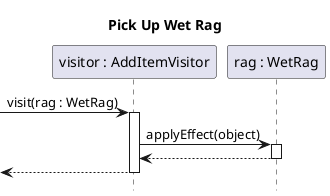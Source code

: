 @startuml pick-up-wet-rag
title Pick Up Wet Rag
hide footbox
autoactivate on

participant "visitor : AddItemVisitor" as visitor
participant "rag : WetRag" as rag

[-> visitor : visit(rag : WetRag)
visitor -> rag : applyEffect(object)
return
return
@enduml